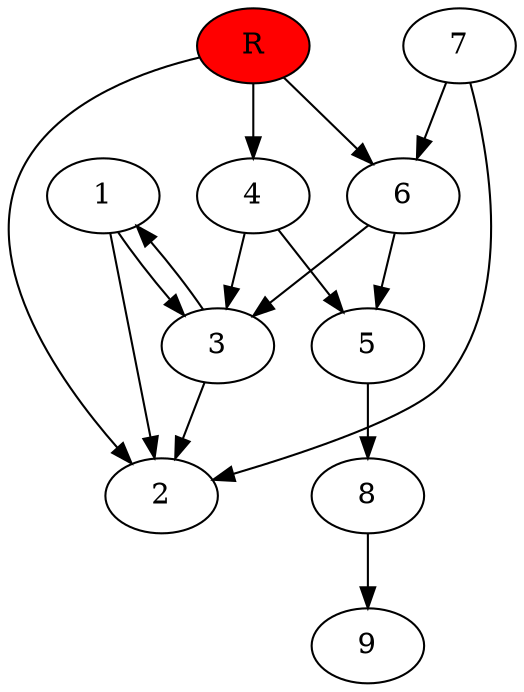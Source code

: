 digraph prb35844 {
	1
	2
	3
	4
	5
	6
	7
	8
	R [fillcolor="#ff0000" style=filled]
	1 -> 2
	1 -> 3
	3 -> 1
	3 -> 2
	4 -> 3
	4 -> 5
	5 -> 8
	6 -> 3
	6 -> 5
	7 -> 2
	7 -> 6
	8 -> 9
	R -> 2
	R -> 4
	R -> 6
}
